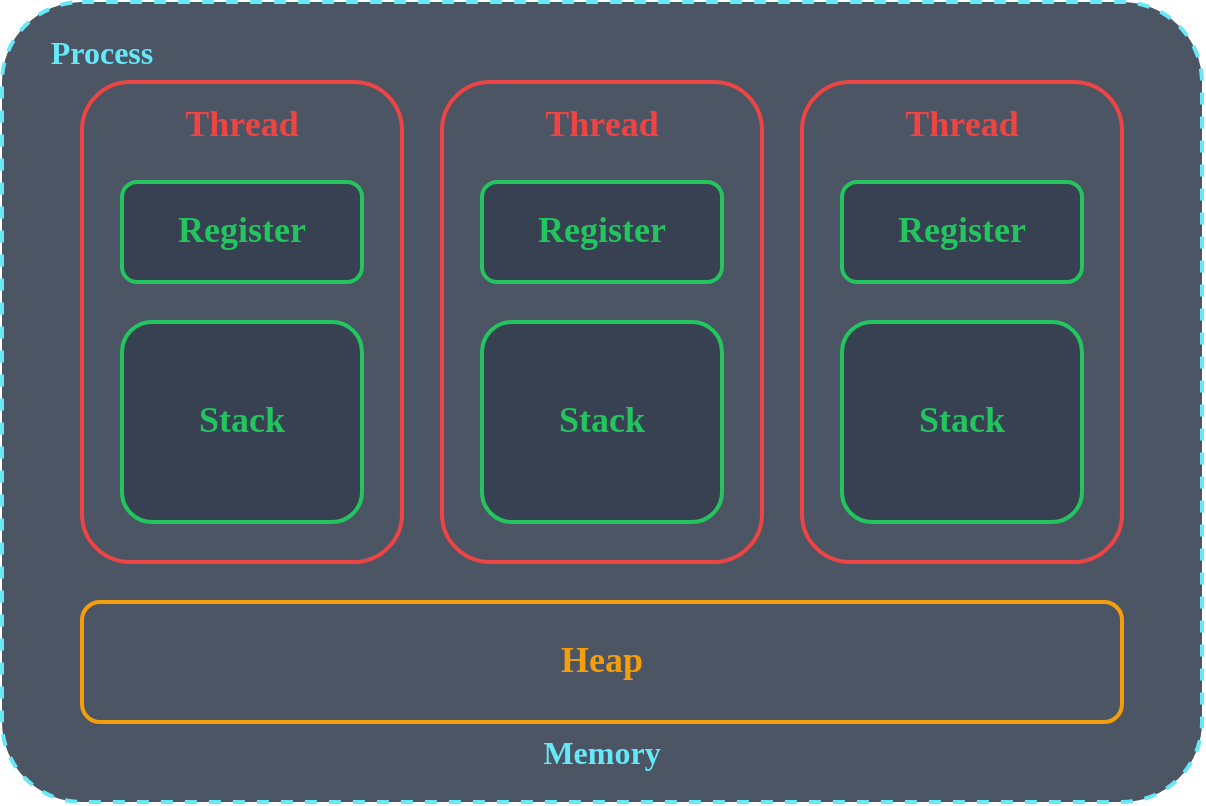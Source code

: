 <mxfile version="26.0.4">
  <diagram name="Page-1" id="eAISe29vlbJKOTDkv3Be">
    <mxGraphModel dx="1740" dy="926" grid="1" gridSize="10" guides="1" tooltips="1" connect="1" arrows="1" fold="1" page="1" pageScale="1" pageWidth="850" pageHeight="1100" math="0" shadow="0">
      <root>
        <mxCell id="0" />
        <mxCell id="1" parent="0" />
        <mxCell id="p5a3x0Woh8KXIS6fhXFj-1" value="" style="rounded=1;whiteSpace=wrap;html=1;arcSize=10;dashed=1;strokeColor=#67E8F9;strokeWidth=2;fillColor=#4B5563;fontColor=#67E8F9;" vertex="1" parent="1">
          <mxGeometry x="80" y="80" width="600" height="400" as="geometry" />
        </mxCell>
        <mxCell id="p5a3x0Woh8KXIS6fhXFj-2" value="&lt;b&gt;&lt;font style=&quot;&quot;&gt;Process&lt;/font&gt;&lt;/b&gt;" style="text;html=1;align=center;verticalAlign=middle;whiteSpace=wrap;rounded=0;fontSize=16;fontFamily=Tahoma;fontColor=#67E8F9;" vertex="1" parent="1">
          <mxGeometry x="100" y="90" width="60" height="30" as="geometry" />
        </mxCell>
        <mxCell id="p5a3x0Woh8KXIS6fhXFj-6" value="&lt;b&gt;&lt;font style=&quot;color: rgb(103, 232, 249);&quot;&gt;Memory&lt;/font&gt;&lt;/b&gt;" style="text;html=1;align=center;verticalAlign=middle;whiteSpace=wrap;rounded=0;fontSize=16;fontFamily=Tahoma;" vertex="1" parent="1">
          <mxGeometry x="350" y="440" width="60" height="30" as="geometry" />
        </mxCell>
        <mxCell id="p5a3x0Woh8KXIS6fhXFj-8" value="&lt;font style=&quot;font-size: 18px;&quot;&gt;Heap&lt;/font&gt;" style="rounded=1;whiteSpace=wrap;html=1;fontFamily=Tahoma;fillColor=none;strokeColor=#F59E0B;fontColor=#F59E0B;fontSize=24;fontStyle=1;strokeWidth=2;spacing=0;flipV=1;flipH=1;spacingTop=-7;" vertex="1" parent="1">
          <mxGeometry x="120" y="380" width="520" height="60" as="geometry" />
        </mxCell>
        <mxCell id="p5a3x0Woh8KXIS6fhXFj-10" value="&lt;font style=&quot;font-size: 18px;&quot;&gt;Thread&lt;/font&gt;" style="rounded=1;whiteSpace=wrap;html=1;fontFamily=Tahoma;fillColor=none;strokeColor=#EF4444;fontColor=#EF4444;fontSize=24;fontStyle=1;strokeWidth=2;spacing=0;flipV=1;flipH=1;verticalAlign=top;" vertex="1" parent="1">
          <mxGeometry x="120" y="120" width="160" height="240" as="geometry" />
        </mxCell>
        <mxCell id="p5a3x0Woh8KXIS6fhXFj-14" value="&lt;font style=&quot;font-size: 18px; color: rgb(34, 197, 94);&quot;&gt;Register&lt;/font&gt;" style="rounded=1;whiteSpace=wrap;html=1;fontFamily=Tahoma;fillColor=#374151;strokeColor=#22C55E;fontColor=#F59E0B;fontSize=24;fontStyle=1;strokeWidth=2;spacing=0;flipV=1;flipH=1;spacingTop=-7;" vertex="1" parent="1">
          <mxGeometry x="140" y="170" width="120" height="50" as="geometry" />
        </mxCell>
        <mxCell id="p5a3x0Woh8KXIS6fhXFj-15" value="&lt;font style=&quot;font-size: 18px; color: rgb(34, 197, 94);&quot;&gt;Stack&lt;/font&gt;" style="rounded=1;whiteSpace=wrap;html=1;fontFamily=Tahoma;fillColor=#374151;strokeColor=#22C55E;fontColor=#F59E0B;fontSize=24;fontStyle=1;strokeWidth=2;spacing=0;flipV=1;flipH=1;spacingTop=-7;" vertex="1" parent="1">
          <mxGeometry x="140" y="240" width="120" height="100" as="geometry" />
        </mxCell>
        <mxCell id="p5a3x0Woh8KXIS6fhXFj-18" value="&lt;font style=&quot;font-size: 18px;&quot;&gt;Thread&lt;/font&gt;" style="rounded=1;whiteSpace=wrap;html=1;fontFamily=Tahoma;fillColor=none;strokeColor=#EF4444;fontColor=#EF4444;fontSize=24;fontStyle=1;strokeWidth=2;spacing=0;flipV=1;flipH=1;verticalAlign=top;" vertex="1" parent="1">
          <mxGeometry x="300" y="120" width="160" height="240" as="geometry" />
        </mxCell>
        <mxCell id="p5a3x0Woh8KXIS6fhXFj-19" value="&lt;font style=&quot;font-size: 18px; color: rgb(34, 197, 94);&quot;&gt;Register&lt;/font&gt;" style="rounded=1;whiteSpace=wrap;html=1;fontFamily=Tahoma;fillColor=#374151;strokeColor=#22C55E;fontColor=#F59E0B;fontSize=24;fontStyle=1;strokeWidth=2;spacing=0;flipV=1;flipH=1;spacingTop=-7;" vertex="1" parent="1">
          <mxGeometry x="320" y="170" width="120" height="50" as="geometry" />
        </mxCell>
        <mxCell id="p5a3x0Woh8KXIS6fhXFj-20" value="&lt;font style=&quot;font-size: 18px; color: rgb(34, 197, 94);&quot;&gt;Stack&lt;/font&gt;" style="rounded=1;whiteSpace=wrap;html=1;fontFamily=Tahoma;fillColor=#374151;strokeColor=#22C55E;fontColor=#F59E0B;fontSize=24;fontStyle=1;strokeWidth=2;spacing=0;flipV=1;flipH=1;spacingTop=-7;" vertex="1" parent="1">
          <mxGeometry x="320" y="240" width="120" height="100" as="geometry" />
        </mxCell>
        <mxCell id="p5a3x0Woh8KXIS6fhXFj-21" value="&lt;font style=&quot;font-size: 18px;&quot;&gt;Thread&lt;/font&gt;" style="rounded=1;whiteSpace=wrap;html=1;fontFamily=Tahoma;fillColor=none;strokeColor=#EF4444;fontColor=#EF4444;fontSize=24;fontStyle=1;strokeWidth=2;spacing=0;flipV=1;flipH=1;verticalAlign=top;" vertex="1" parent="1">
          <mxGeometry x="480" y="120" width="160" height="240" as="geometry" />
        </mxCell>
        <mxCell id="p5a3x0Woh8KXIS6fhXFj-22" value="&lt;font style=&quot;font-size: 18px; color: rgb(34, 197, 94);&quot;&gt;Register&lt;/font&gt;" style="rounded=1;whiteSpace=wrap;html=1;fontFamily=Tahoma;fillColor=#374151;strokeColor=#22C55E;fontColor=#F59E0B;fontSize=24;fontStyle=1;strokeWidth=2;spacing=0;flipV=1;flipH=1;spacingTop=-7;" vertex="1" parent="1">
          <mxGeometry x="500" y="170" width="120" height="50" as="geometry" />
        </mxCell>
        <mxCell id="p5a3x0Woh8KXIS6fhXFj-23" value="&lt;font style=&quot;font-size: 18px; color: rgb(34, 197, 94);&quot;&gt;Stack&lt;/font&gt;" style="rounded=1;whiteSpace=wrap;html=1;fontFamily=Tahoma;fillColor=#374151;strokeColor=#22C55E;fontColor=#F59E0B;fontSize=24;fontStyle=1;strokeWidth=2;spacing=0;flipV=1;flipH=1;spacingTop=-7;" vertex="1" parent="1">
          <mxGeometry x="500" y="240" width="120" height="100" as="geometry" />
        </mxCell>
      </root>
    </mxGraphModel>
  </diagram>
</mxfile>
